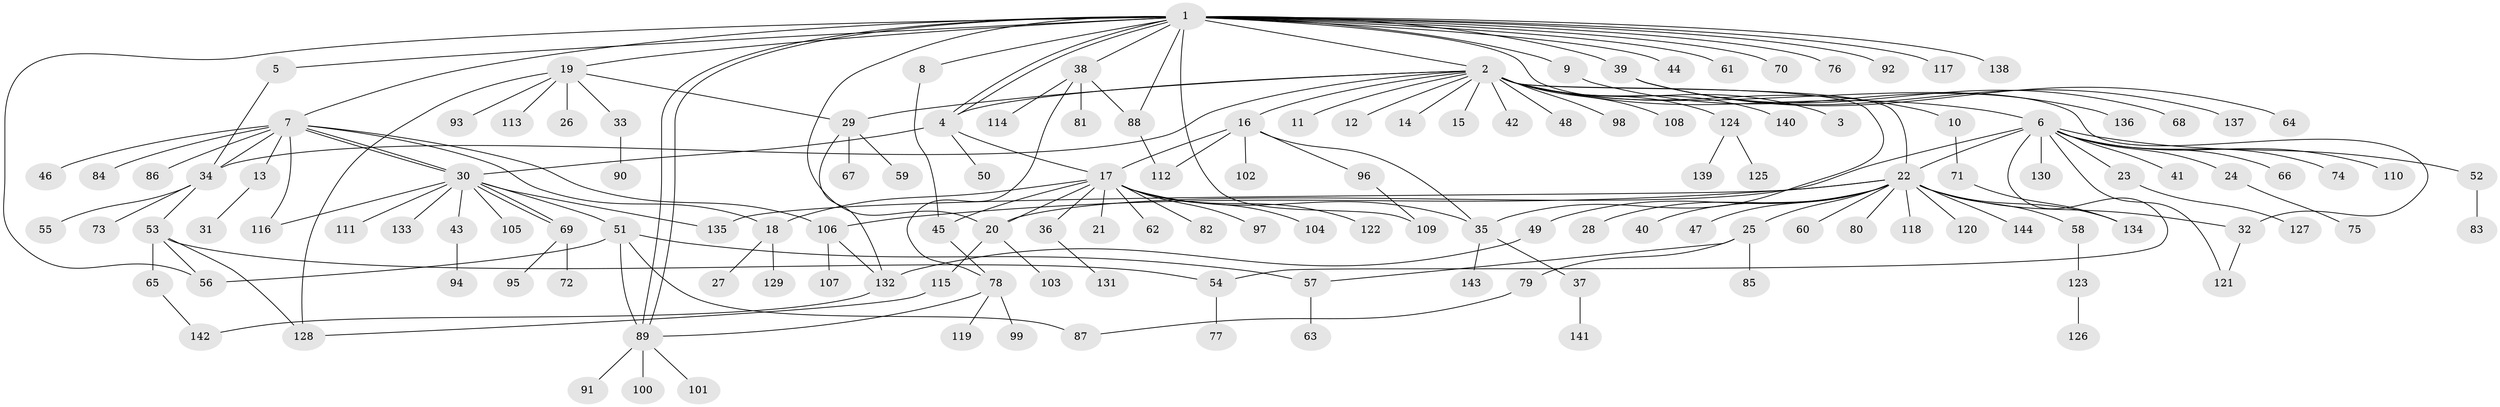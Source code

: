 // Generated by graph-tools (version 1.1) at 2025/11/02/27/25 16:11:10]
// undirected, 144 vertices, 182 edges
graph export_dot {
graph [start="1"]
  node [color=gray90,style=filled];
  1;
  2;
  3;
  4;
  5;
  6;
  7;
  8;
  9;
  10;
  11;
  12;
  13;
  14;
  15;
  16;
  17;
  18;
  19;
  20;
  21;
  22;
  23;
  24;
  25;
  26;
  27;
  28;
  29;
  30;
  31;
  32;
  33;
  34;
  35;
  36;
  37;
  38;
  39;
  40;
  41;
  42;
  43;
  44;
  45;
  46;
  47;
  48;
  49;
  50;
  51;
  52;
  53;
  54;
  55;
  56;
  57;
  58;
  59;
  60;
  61;
  62;
  63;
  64;
  65;
  66;
  67;
  68;
  69;
  70;
  71;
  72;
  73;
  74;
  75;
  76;
  77;
  78;
  79;
  80;
  81;
  82;
  83;
  84;
  85;
  86;
  87;
  88;
  89;
  90;
  91;
  92;
  93;
  94;
  95;
  96;
  97;
  98;
  99;
  100;
  101;
  102;
  103;
  104;
  105;
  106;
  107;
  108;
  109;
  110;
  111;
  112;
  113;
  114;
  115;
  116;
  117;
  118;
  119;
  120;
  121;
  122;
  123;
  124;
  125;
  126;
  127;
  128;
  129;
  130;
  131;
  132;
  133;
  134;
  135;
  136;
  137;
  138;
  139;
  140;
  141;
  142;
  143;
  144;
  1 -- 2;
  1 -- 4;
  1 -- 4;
  1 -- 5;
  1 -- 7;
  1 -- 8;
  1 -- 9;
  1 -- 19;
  1 -- 20;
  1 -- 32;
  1 -- 38;
  1 -- 39;
  1 -- 44;
  1 -- 56;
  1 -- 61;
  1 -- 70;
  1 -- 76;
  1 -- 88;
  1 -- 89;
  1 -- 89;
  1 -- 92;
  1 -- 109;
  1 -- 117;
  1 -- 138;
  2 -- 3;
  2 -- 4;
  2 -- 6;
  2 -- 10;
  2 -- 11;
  2 -- 12;
  2 -- 14;
  2 -- 15;
  2 -- 16;
  2 -- 22;
  2 -- 29;
  2 -- 34;
  2 -- 35;
  2 -- 42;
  2 -- 48;
  2 -- 98;
  2 -- 108;
  2 -- 124;
  2 -- 140;
  4 -- 17;
  4 -- 30;
  4 -- 50;
  5 -- 34;
  6 -- 20;
  6 -- 22;
  6 -- 23;
  6 -- 24;
  6 -- 41;
  6 -- 52;
  6 -- 54;
  6 -- 66;
  6 -- 74;
  6 -- 110;
  6 -- 121;
  6 -- 130;
  7 -- 13;
  7 -- 18;
  7 -- 30;
  7 -- 30;
  7 -- 34;
  7 -- 46;
  7 -- 84;
  7 -- 86;
  7 -- 106;
  7 -- 116;
  8 -- 45;
  9 -- 136;
  10 -- 71;
  13 -- 31;
  16 -- 17;
  16 -- 35;
  16 -- 96;
  16 -- 102;
  16 -- 112;
  17 -- 18;
  17 -- 20;
  17 -- 21;
  17 -- 35;
  17 -- 36;
  17 -- 45;
  17 -- 62;
  17 -- 82;
  17 -- 97;
  17 -- 104;
  17 -- 122;
  18 -- 27;
  18 -- 129;
  19 -- 26;
  19 -- 29;
  19 -- 33;
  19 -- 93;
  19 -- 113;
  19 -- 128;
  20 -- 103;
  20 -- 115;
  22 -- 25;
  22 -- 28;
  22 -- 32;
  22 -- 40;
  22 -- 47;
  22 -- 49;
  22 -- 58;
  22 -- 60;
  22 -- 80;
  22 -- 106;
  22 -- 118;
  22 -- 120;
  22 -- 134;
  22 -- 135;
  22 -- 144;
  23 -- 127;
  24 -- 75;
  25 -- 57;
  25 -- 79;
  25 -- 85;
  29 -- 59;
  29 -- 67;
  29 -- 132;
  30 -- 43;
  30 -- 51;
  30 -- 69;
  30 -- 69;
  30 -- 105;
  30 -- 111;
  30 -- 116;
  30 -- 133;
  30 -- 135;
  32 -- 121;
  33 -- 90;
  34 -- 53;
  34 -- 55;
  34 -- 73;
  35 -- 37;
  35 -- 143;
  36 -- 131;
  37 -- 141;
  38 -- 78;
  38 -- 81;
  38 -- 88;
  38 -- 114;
  39 -- 64;
  39 -- 68;
  39 -- 137;
  43 -- 94;
  45 -- 78;
  49 -- 132;
  51 -- 56;
  51 -- 57;
  51 -- 87;
  51 -- 89;
  52 -- 83;
  53 -- 54;
  53 -- 56;
  53 -- 65;
  53 -- 128;
  54 -- 77;
  57 -- 63;
  58 -- 123;
  65 -- 142;
  69 -- 72;
  69 -- 95;
  71 -- 134;
  78 -- 89;
  78 -- 99;
  78 -- 119;
  79 -- 87;
  88 -- 112;
  89 -- 91;
  89 -- 100;
  89 -- 101;
  96 -- 109;
  106 -- 107;
  106 -- 132;
  115 -- 128;
  123 -- 126;
  124 -- 125;
  124 -- 139;
  132 -- 142;
}
